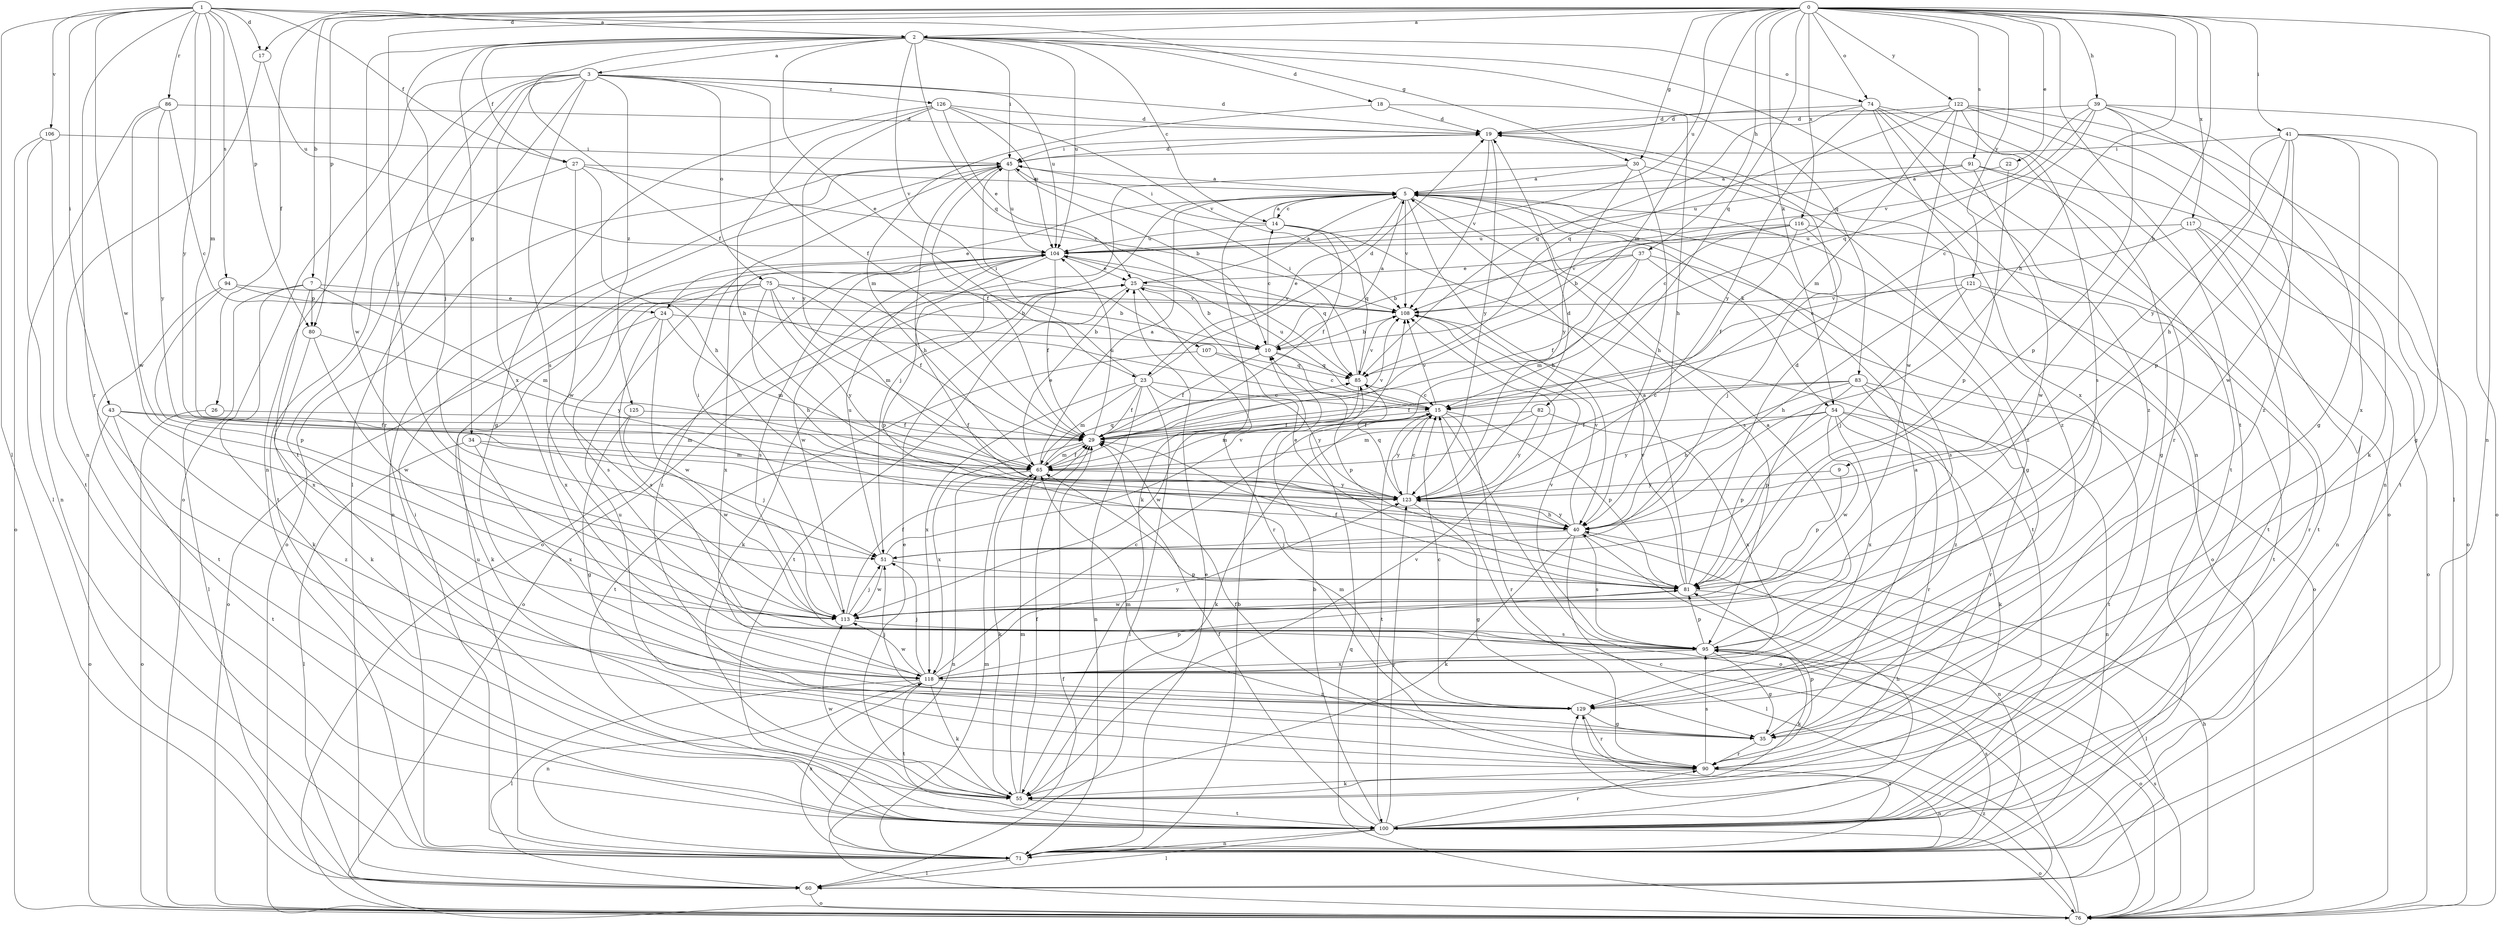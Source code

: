 strict digraph  {
0;
1;
2;
3;
5;
7;
9;
10;
14;
15;
17;
18;
19;
22;
23;
24;
25;
26;
27;
29;
30;
34;
35;
37;
39;
40;
41;
43;
45;
51;
54;
55;
60;
65;
71;
74;
75;
76;
80;
81;
82;
83;
85;
86;
90;
91;
94;
95;
100;
104;
106;
107;
108;
113;
116;
117;
118;
121;
122;
123;
125;
126;
129;
0 -> 2  [label=a];
0 -> 7  [label=b];
0 -> 9  [label=b];
0 -> 17  [label=d];
0 -> 22  [label=e];
0 -> 26  [label=f];
0 -> 30  [label=g];
0 -> 37  [label=h];
0 -> 39  [label=h];
0 -> 40  [label=h];
0 -> 41  [label=i];
0 -> 51  [label=j];
0 -> 54  [label=k];
0 -> 65  [label=m];
0 -> 71  [label=n];
0 -> 74  [label=o];
0 -> 80  [label=p];
0 -> 82  [label=q];
0 -> 91  [label=s];
0 -> 100  [label=t];
0 -> 104  [label=u];
0 -> 116  [label=x];
0 -> 117  [label=x];
0 -> 121  [label=y];
0 -> 122  [label=y];
1 -> 2  [label=a];
1 -> 17  [label=d];
1 -> 27  [label=f];
1 -> 30  [label=g];
1 -> 43  [label=i];
1 -> 60  [label=l];
1 -> 65  [label=m];
1 -> 80  [label=p];
1 -> 86  [label=r];
1 -> 90  [label=r];
1 -> 94  [label=s];
1 -> 106  [label=v];
1 -> 113  [label=w];
1 -> 123  [label=y];
2 -> 3  [label=a];
2 -> 14  [label=c];
2 -> 18  [label=d];
2 -> 23  [label=e];
2 -> 27  [label=f];
2 -> 29  [label=f];
2 -> 34  [label=g];
2 -> 45  [label=i];
2 -> 51  [label=j];
2 -> 71  [label=n];
2 -> 74  [label=o];
2 -> 83  [label=q];
2 -> 85  [label=q];
2 -> 104  [label=u];
2 -> 107  [label=v];
2 -> 113  [label=w];
3 -> 19  [label=d];
3 -> 29  [label=f];
3 -> 60  [label=l];
3 -> 71  [label=n];
3 -> 75  [label=o];
3 -> 76  [label=o];
3 -> 90  [label=r];
3 -> 95  [label=s];
3 -> 100  [label=t];
3 -> 104  [label=u];
3 -> 118  [label=x];
3 -> 125  [label=z];
3 -> 126  [label=z];
5 -> 14  [label=c];
5 -> 23  [label=e];
5 -> 24  [label=e];
5 -> 35  [label=g];
5 -> 40  [label=h];
5 -> 51  [label=j];
5 -> 54  [label=k];
5 -> 55  [label=k];
5 -> 76  [label=o];
5 -> 95  [label=s];
5 -> 108  [label=v];
7 -> 24  [label=e];
7 -> 55  [label=k];
7 -> 60  [label=l];
7 -> 65  [label=m];
7 -> 80  [label=p];
7 -> 118  [label=x];
9 -> 81  [label=p];
9 -> 123  [label=y];
10 -> 5  [label=a];
10 -> 14  [label=c];
10 -> 29  [label=f];
10 -> 81  [label=p];
10 -> 85  [label=q];
14 -> 5  [label=a];
14 -> 29  [label=f];
14 -> 45  [label=i];
14 -> 85  [label=q];
14 -> 100  [label=t];
14 -> 104  [label=u];
15 -> 29  [label=f];
15 -> 55  [label=k];
15 -> 65  [label=m];
15 -> 76  [label=o];
15 -> 81  [label=p];
15 -> 90  [label=r];
15 -> 100  [label=t];
15 -> 104  [label=u];
15 -> 108  [label=v];
15 -> 123  [label=y];
17 -> 71  [label=n];
17 -> 104  [label=u];
18 -> 19  [label=d];
18 -> 40  [label=h];
18 -> 65  [label=m];
19 -> 45  [label=i];
19 -> 108  [label=v];
19 -> 123  [label=y];
19 -> 129  [label=z];
22 -> 5  [label=a];
22 -> 81  [label=p];
23 -> 15  [label=c];
23 -> 19  [label=d];
23 -> 29  [label=f];
23 -> 45  [label=i];
23 -> 60  [label=l];
23 -> 65  [label=m];
23 -> 71  [label=n];
23 -> 118  [label=x];
23 -> 123  [label=y];
24 -> 10  [label=b];
24 -> 55  [label=k];
24 -> 65  [label=m];
24 -> 95  [label=s];
24 -> 113  [label=w];
25 -> 5  [label=a];
25 -> 10  [label=b];
25 -> 55  [label=k];
25 -> 76  [label=o];
25 -> 90  [label=r];
25 -> 100  [label=t];
25 -> 108  [label=v];
26 -> 29  [label=f];
26 -> 76  [label=o];
27 -> 5  [label=a];
27 -> 40  [label=h];
27 -> 100  [label=t];
27 -> 108  [label=v];
27 -> 113  [label=w];
29 -> 65  [label=m];
29 -> 104  [label=u];
29 -> 108  [label=v];
29 -> 118  [label=x];
30 -> 5  [label=a];
30 -> 40  [label=h];
30 -> 76  [label=o];
30 -> 123  [label=y];
30 -> 129  [label=z];
34 -> 51  [label=j];
34 -> 60  [label=l];
34 -> 65  [label=m];
34 -> 118  [label=x];
35 -> 5  [label=a];
35 -> 65  [label=m];
35 -> 90  [label=r];
37 -> 10  [label=b];
37 -> 25  [label=e];
37 -> 29  [label=f];
37 -> 65  [label=m];
37 -> 76  [label=o];
37 -> 95  [label=s];
39 -> 15  [label=c];
39 -> 19  [label=d];
39 -> 35  [label=g];
39 -> 76  [label=o];
39 -> 81  [label=p];
39 -> 85  [label=q];
39 -> 108  [label=v];
39 -> 129  [label=z];
40 -> 51  [label=j];
40 -> 55  [label=k];
40 -> 60  [label=l];
40 -> 71  [label=n];
40 -> 95  [label=s];
40 -> 108  [label=v];
40 -> 123  [label=y];
41 -> 35  [label=g];
41 -> 40  [label=h];
41 -> 45  [label=i];
41 -> 81  [label=p];
41 -> 100  [label=t];
41 -> 113  [label=w];
41 -> 118  [label=x];
41 -> 123  [label=y];
43 -> 29  [label=f];
43 -> 65  [label=m];
43 -> 76  [label=o];
43 -> 100  [label=t];
43 -> 129  [label=z];
45 -> 5  [label=a];
45 -> 10  [label=b];
45 -> 19  [label=d];
45 -> 29  [label=f];
45 -> 40  [label=h];
45 -> 71  [label=n];
45 -> 76  [label=o];
45 -> 104  [label=u];
51 -> 81  [label=p];
51 -> 104  [label=u];
51 -> 108  [label=v];
51 -> 113  [label=w];
54 -> 29  [label=f];
54 -> 55  [label=k];
54 -> 71  [label=n];
54 -> 81  [label=p];
54 -> 90  [label=r];
54 -> 113  [label=w];
54 -> 118  [label=x];
54 -> 123  [label=y];
55 -> 25  [label=e];
55 -> 29  [label=f];
55 -> 65  [label=m];
55 -> 100  [label=t];
55 -> 108  [label=v];
55 -> 113  [label=w];
60 -> 76  [label=o];
65 -> 5  [label=a];
65 -> 25  [label=e];
65 -> 29  [label=f];
65 -> 55  [label=k];
65 -> 71  [label=n];
65 -> 85  [label=q];
65 -> 123  [label=y];
71 -> 10  [label=b];
71 -> 25  [label=e];
71 -> 45  [label=i];
71 -> 60  [label=l];
71 -> 65  [label=m];
71 -> 95  [label=s];
71 -> 104  [label=u];
71 -> 118  [label=x];
71 -> 129  [label=z];
74 -> 19  [label=d];
74 -> 76  [label=o];
74 -> 85  [label=q];
74 -> 90  [label=r];
74 -> 100  [label=t];
74 -> 118  [label=x];
74 -> 123  [label=y];
74 -> 129  [label=z];
75 -> 10  [label=b];
75 -> 29  [label=f];
75 -> 40  [label=h];
75 -> 65  [label=m];
75 -> 76  [label=o];
75 -> 95  [label=s];
75 -> 108  [label=v];
75 -> 118  [label=x];
75 -> 123  [label=y];
76 -> 15  [label=c];
76 -> 29  [label=f];
76 -> 40  [label=h];
76 -> 85  [label=q];
76 -> 95  [label=s];
76 -> 129  [label=z];
80 -> 55  [label=k];
80 -> 113  [label=w];
80 -> 123  [label=y];
81 -> 5  [label=a];
81 -> 19  [label=d];
81 -> 25  [label=e];
81 -> 29  [label=f];
81 -> 60  [label=l];
81 -> 108  [label=v];
81 -> 113  [label=w];
82 -> 29  [label=f];
82 -> 65  [label=m];
82 -> 118  [label=x];
82 -> 123  [label=y];
83 -> 15  [label=c];
83 -> 29  [label=f];
83 -> 40  [label=h];
83 -> 81  [label=p];
83 -> 90  [label=r];
83 -> 100  [label=t];
83 -> 129  [label=z];
85 -> 15  [label=c];
85 -> 45  [label=i];
85 -> 108  [label=v];
85 -> 113  [label=w];
86 -> 15  [label=c];
86 -> 19  [label=d];
86 -> 60  [label=l];
86 -> 113  [label=w];
86 -> 123  [label=y];
90 -> 29  [label=f];
90 -> 55  [label=k];
90 -> 71  [label=n];
90 -> 81  [label=p];
90 -> 95  [label=s];
90 -> 104  [label=u];
91 -> 5  [label=a];
91 -> 15  [label=c];
91 -> 35  [label=g];
91 -> 76  [label=o];
91 -> 104  [label=u];
91 -> 113  [label=w];
94 -> 10  [label=b];
94 -> 81  [label=p];
94 -> 100  [label=t];
94 -> 108  [label=v];
95 -> 5  [label=a];
95 -> 35  [label=g];
95 -> 55  [label=k];
95 -> 76  [label=o];
95 -> 81  [label=p];
95 -> 108  [label=v];
95 -> 118  [label=x];
100 -> 10  [label=b];
100 -> 29  [label=f];
100 -> 40  [label=h];
100 -> 60  [label=l];
100 -> 71  [label=n];
100 -> 76  [label=o];
100 -> 90  [label=r];
100 -> 123  [label=y];
104 -> 25  [label=e];
104 -> 29  [label=f];
104 -> 81  [label=p];
104 -> 85  [label=q];
104 -> 95  [label=s];
104 -> 113  [label=w];
104 -> 118  [label=x];
104 -> 129  [label=z];
106 -> 45  [label=i];
106 -> 71  [label=n];
106 -> 76  [label=o];
106 -> 100  [label=t];
107 -> 15  [label=c];
107 -> 85  [label=q];
107 -> 100  [label=t];
108 -> 10  [label=b];
113 -> 29  [label=f];
113 -> 45  [label=i];
113 -> 51  [label=j];
113 -> 95  [label=s];
116 -> 10  [label=b];
116 -> 29  [label=f];
116 -> 51  [label=j];
116 -> 100  [label=t];
116 -> 104  [label=u];
116 -> 108  [label=v];
117 -> 15  [label=c];
117 -> 71  [label=n];
117 -> 76  [label=o];
117 -> 100  [label=t];
117 -> 104  [label=u];
118 -> 15  [label=c];
118 -> 51  [label=j];
118 -> 55  [label=k];
118 -> 60  [label=l];
118 -> 71  [label=n];
118 -> 81  [label=p];
118 -> 100  [label=t];
118 -> 113  [label=w];
118 -> 123  [label=y];
118 -> 129  [label=z];
121 -> 40  [label=h];
121 -> 51  [label=j];
121 -> 90  [label=r];
121 -> 100  [label=t];
121 -> 108  [label=v];
122 -> 19  [label=d];
122 -> 55  [label=k];
122 -> 60  [label=l];
122 -> 65  [label=m];
122 -> 71  [label=n];
122 -> 85  [label=q];
122 -> 95  [label=s];
122 -> 113  [label=w];
123 -> 15  [label=c];
123 -> 19  [label=d];
123 -> 35  [label=g];
123 -> 40  [label=h];
123 -> 85  [label=q];
125 -> 29  [label=f];
125 -> 35  [label=g];
125 -> 113  [label=w];
126 -> 19  [label=d];
126 -> 25  [label=e];
126 -> 35  [label=g];
126 -> 40  [label=h];
126 -> 104  [label=u];
126 -> 108  [label=v];
126 -> 123  [label=y];
129 -> 15  [label=c];
129 -> 35  [label=g];
129 -> 51  [label=j];
129 -> 65  [label=m];
129 -> 90  [label=r];
}
